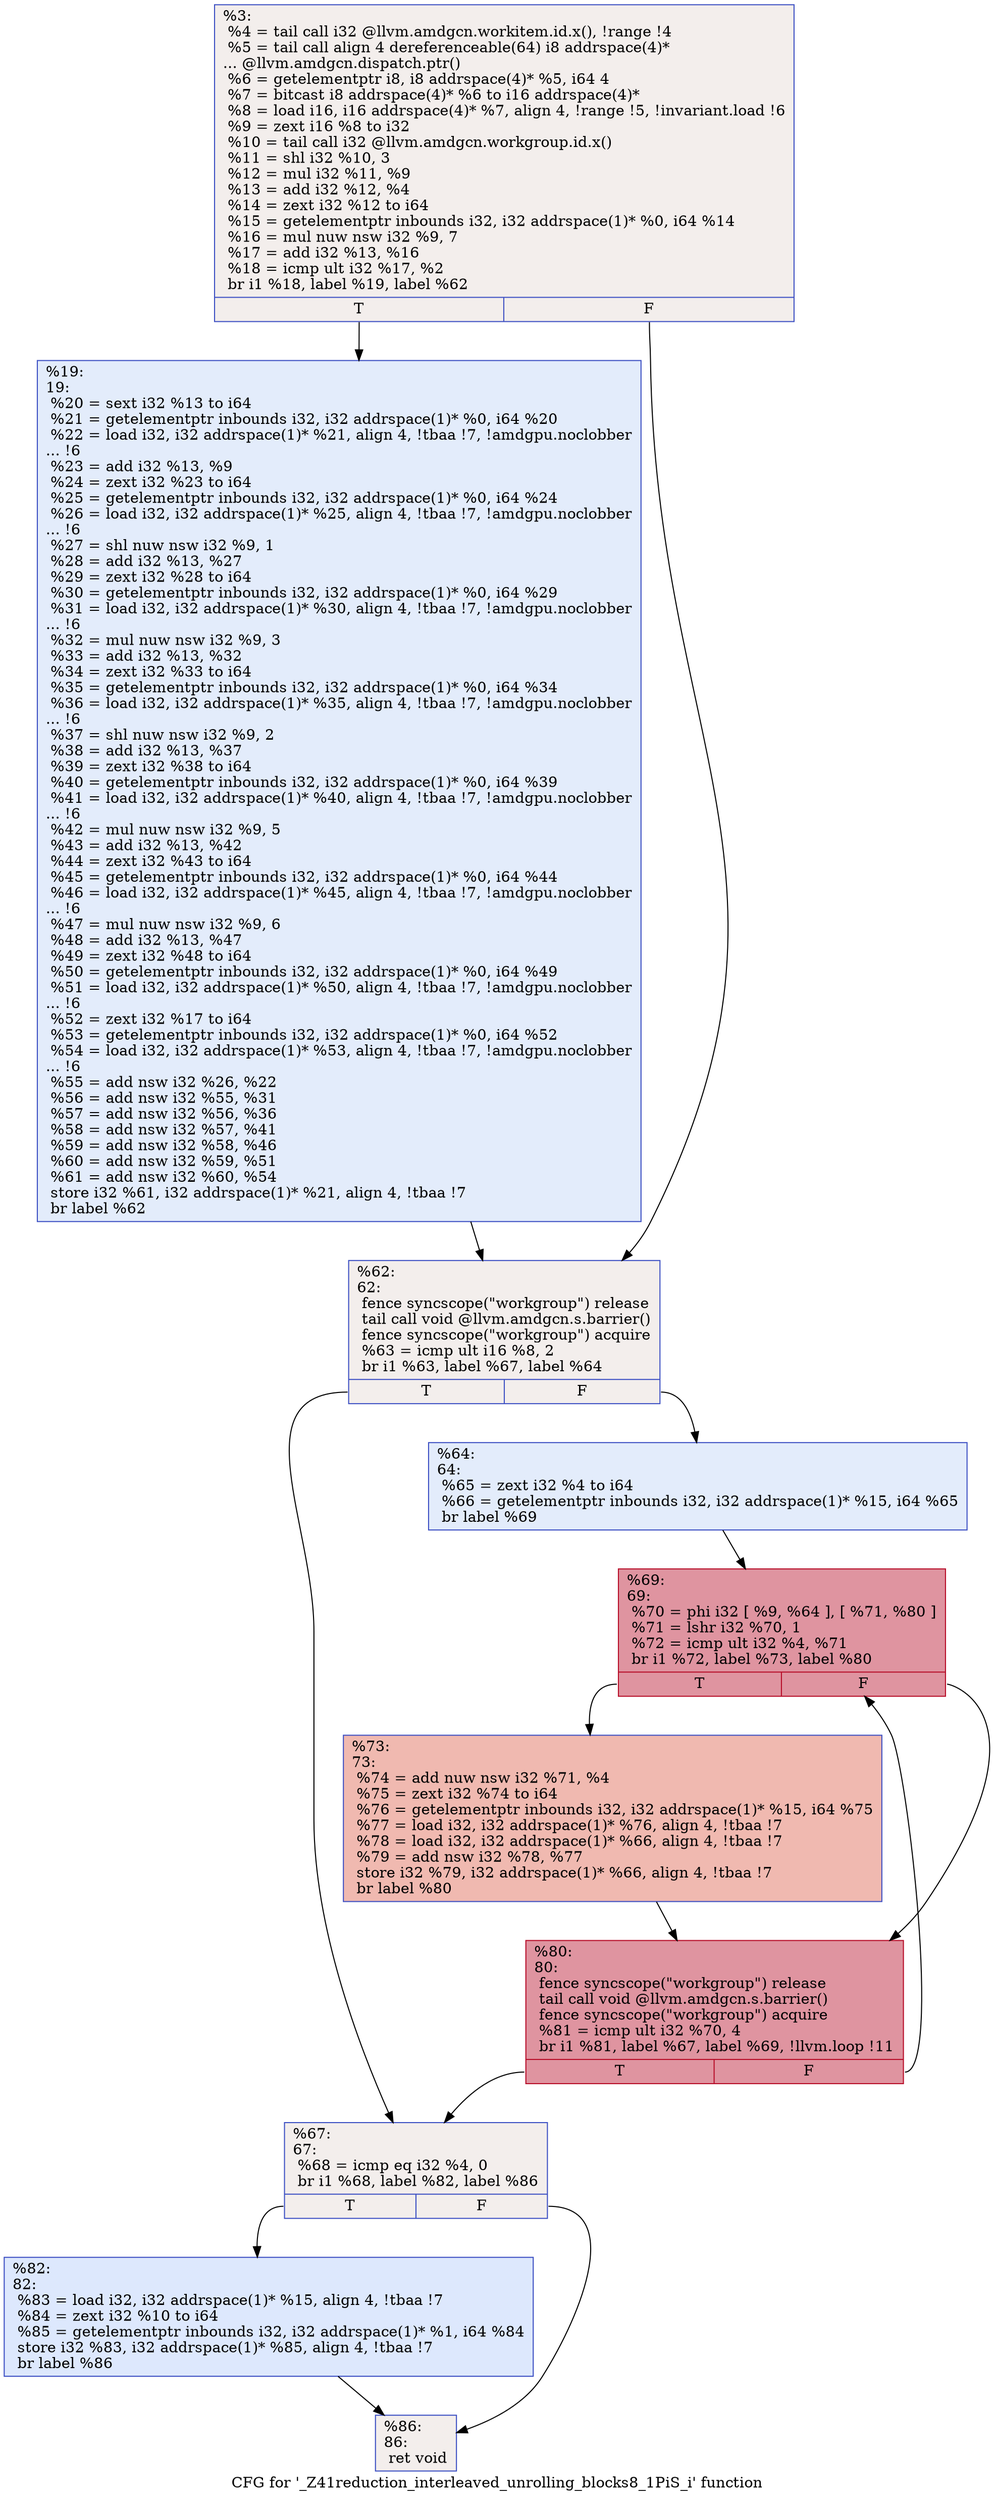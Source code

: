 digraph "CFG for '_Z41reduction_interleaved_unrolling_blocks8_1PiS_i' function" {
	label="CFG for '_Z41reduction_interleaved_unrolling_blocks8_1PiS_i' function";

	Node0x61a0f30 [shape=record,color="#3d50c3ff", style=filled, fillcolor="#e3d9d370",label="{%3:\l  %4 = tail call i32 @llvm.amdgcn.workitem.id.x(), !range !4\l  %5 = tail call align 4 dereferenceable(64) i8 addrspace(4)*\l... @llvm.amdgcn.dispatch.ptr()\l  %6 = getelementptr i8, i8 addrspace(4)* %5, i64 4\l  %7 = bitcast i8 addrspace(4)* %6 to i16 addrspace(4)*\l  %8 = load i16, i16 addrspace(4)* %7, align 4, !range !5, !invariant.load !6\l  %9 = zext i16 %8 to i32\l  %10 = tail call i32 @llvm.amdgcn.workgroup.id.x()\l  %11 = shl i32 %10, 3\l  %12 = mul i32 %11, %9\l  %13 = add i32 %12, %4\l  %14 = zext i32 %12 to i64\l  %15 = getelementptr inbounds i32, i32 addrspace(1)* %0, i64 %14\l  %16 = mul nuw nsw i32 %9, 7\l  %17 = add i32 %13, %16\l  %18 = icmp ult i32 %17, %2\l  br i1 %18, label %19, label %62\l|{<s0>T|<s1>F}}"];
	Node0x61a0f30:s0 -> Node0x61a3130;
	Node0x61a0f30:s1 -> Node0x61a31c0;
	Node0x61a3130 [shape=record,color="#3d50c3ff", style=filled, fillcolor="#bfd3f670",label="{%19:\l19:                                               \l  %20 = sext i32 %13 to i64\l  %21 = getelementptr inbounds i32, i32 addrspace(1)* %0, i64 %20\l  %22 = load i32, i32 addrspace(1)* %21, align 4, !tbaa !7, !amdgpu.noclobber\l... !6\l  %23 = add i32 %13, %9\l  %24 = zext i32 %23 to i64\l  %25 = getelementptr inbounds i32, i32 addrspace(1)* %0, i64 %24\l  %26 = load i32, i32 addrspace(1)* %25, align 4, !tbaa !7, !amdgpu.noclobber\l... !6\l  %27 = shl nuw nsw i32 %9, 1\l  %28 = add i32 %13, %27\l  %29 = zext i32 %28 to i64\l  %30 = getelementptr inbounds i32, i32 addrspace(1)* %0, i64 %29\l  %31 = load i32, i32 addrspace(1)* %30, align 4, !tbaa !7, !amdgpu.noclobber\l... !6\l  %32 = mul nuw nsw i32 %9, 3\l  %33 = add i32 %13, %32\l  %34 = zext i32 %33 to i64\l  %35 = getelementptr inbounds i32, i32 addrspace(1)* %0, i64 %34\l  %36 = load i32, i32 addrspace(1)* %35, align 4, !tbaa !7, !amdgpu.noclobber\l... !6\l  %37 = shl nuw nsw i32 %9, 2\l  %38 = add i32 %13, %37\l  %39 = zext i32 %38 to i64\l  %40 = getelementptr inbounds i32, i32 addrspace(1)* %0, i64 %39\l  %41 = load i32, i32 addrspace(1)* %40, align 4, !tbaa !7, !amdgpu.noclobber\l... !6\l  %42 = mul nuw nsw i32 %9, 5\l  %43 = add i32 %13, %42\l  %44 = zext i32 %43 to i64\l  %45 = getelementptr inbounds i32, i32 addrspace(1)* %0, i64 %44\l  %46 = load i32, i32 addrspace(1)* %45, align 4, !tbaa !7, !amdgpu.noclobber\l... !6\l  %47 = mul nuw nsw i32 %9, 6\l  %48 = add i32 %13, %47\l  %49 = zext i32 %48 to i64\l  %50 = getelementptr inbounds i32, i32 addrspace(1)* %0, i64 %49\l  %51 = load i32, i32 addrspace(1)* %50, align 4, !tbaa !7, !amdgpu.noclobber\l... !6\l  %52 = zext i32 %17 to i64\l  %53 = getelementptr inbounds i32, i32 addrspace(1)* %0, i64 %52\l  %54 = load i32, i32 addrspace(1)* %53, align 4, !tbaa !7, !amdgpu.noclobber\l... !6\l  %55 = add nsw i32 %26, %22\l  %56 = add nsw i32 %55, %31\l  %57 = add nsw i32 %56, %36\l  %58 = add nsw i32 %57, %41\l  %59 = add nsw i32 %58, %46\l  %60 = add nsw i32 %59, %51\l  %61 = add nsw i32 %60, %54\l  store i32 %61, i32 addrspace(1)* %21, align 4, !tbaa !7\l  br label %62\l}"];
	Node0x61a3130 -> Node0x61a31c0;
	Node0x61a31c0 [shape=record,color="#3d50c3ff", style=filled, fillcolor="#e3d9d370",label="{%62:\l62:                                               \l  fence syncscope(\"workgroup\") release\l  tail call void @llvm.amdgcn.s.barrier()\l  fence syncscope(\"workgroup\") acquire\l  %63 = icmp ult i16 %8, 2\l  br i1 %63, label %67, label %64\l|{<s0>T|<s1>F}}"];
	Node0x61a31c0:s0 -> Node0x61a5f20;
	Node0x61a31c0:s1 -> Node0x61a5f70;
	Node0x61a5f70 [shape=record,color="#3d50c3ff", style=filled, fillcolor="#bfd3f670",label="{%64:\l64:                                               \l  %65 = zext i32 %4 to i64\l  %66 = getelementptr inbounds i32, i32 addrspace(1)* %15, i64 %65\l  br label %69\l}"];
	Node0x61a5f70 -> Node0x61a4980;
	Node0x61a5f20 [shape=record,color="#3d50c3ff", style=filled, fillcolor="#e3d9d370",label="{%67:\l67:                                               \l  %68 = icmp eq i32 %4, 0\l  br i1 %68, label %82, label %86\l|{<s0>T|<s1>F}}"];
	Node0x61a5f20:s0 -> Node0x61a6550;
	Node0x61a5f20:s1 -> Node0x61a65a0;
	Node0x61a4980 [shape=record,color="#b70d28ff", style=filled, fillcolor="#b70d2870",label="{%69:\l69:                                               \l  %70 = phi i32 [ %9, %64 ], [ %71, %80 ]\l  %71 = lshr i32 %70, 1\l  %72 = icmp ult i32 %4, %71\l  br i1 %72, label %73, label %80\l|{<s0>T|<s1>F}}"];
	Node0x61a4980:s0 -> Node0x61a6970;
	Node0x61a4980:s1 -> Node0x61a6710;
	Node0x61a6970 [shape=record,color="#3d50c3ff", style=filled, fillcolor="#de614d70",label="{%73:\l73:                                               \l  %74 = add nuw nsw i32 %71, %4\l  %75 = zext i32 %74 to i64\l  %76 = getelementptr inbounds i32, i32 addrspace(1)* %15, i64 %75\l  %77 = load i32, i32 addrspace(1)* %76, align 4, !tbaa !7\l  %78 = load i32, i32 addrspace(1)* %66, align 4, !tbaa !7\l  %79 = add nsw i32 %78, %77\l  store i32 %79, i32 addrspace(1)* %66, align 4, !tbaa !7\l  br label %80\l}"];
	Node0x61a6970 -> Node0x61a6710;
	Node0x61a6710 [shape=record,color="#b70d28ff", style=filled, fillcolor="#b70d2870",label="{%80:\l80:                                               \l  fence syncscope(\"workgroup\") release\l  tail call void @llvm.amdgcn.s.barrier()\l  fence syncscope(\"workgroup\") acquire\l  %81 = icmp ult i32 %70, 4\l  br i1 %81, label %67, label %69, !llvm.loop !11\l|{<s0>T|<s1>F}}"];
	Node0x61a6710:s0 -> Node0x61a5f20;
	Node0x61a6710:s1 -> Node0x61a4980;
	Node0x61a6550 [shape=record,color="#3d50c3ff", style=filled, fillcolor="#b2ccfb70",label="{%82:\l82:                                               \l  %83 = load i32, i32 addrspace(1)* %15, align 4, !tbaa !7\l  %84 = zext i32 %10 to i64\l  %85 = getelementptr inbounds i32, i32 addrspace(1)* %1, i64 %84\l  store i32 %83, i32 addrspace(1)* %85, align 4, !tbaa !7\l  br label %86\l}"];
	Node0x61a6550 -> Node0x61a65a0;
	Node0x61a65a0 [shape=record,color="#3d50c3ff", style=filled, fillcolor="#e3d9d370",label="{%86:\l86:                                               \l  ret void\l}"];
}
